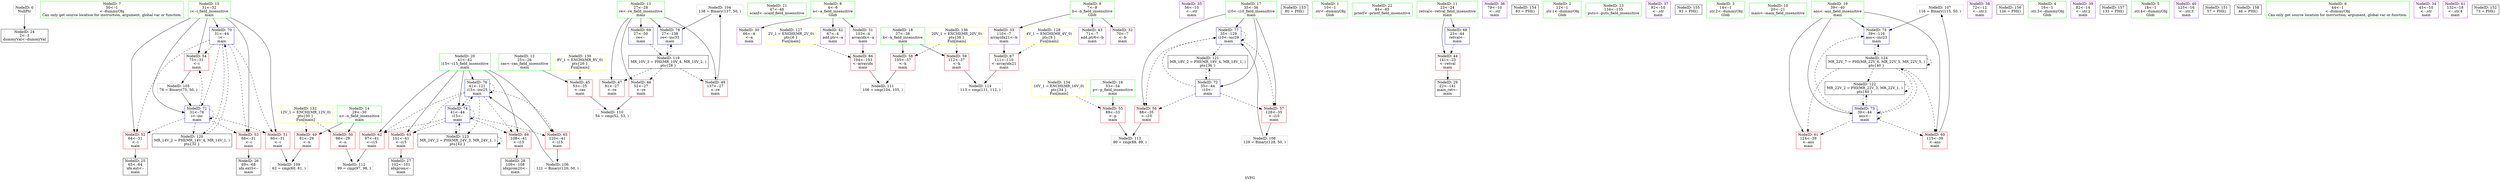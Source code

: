 digraph "SVFG" {
	label="SVFG";

	Node0x55d759f39290 [shape=record,color=grey,label="{NodeID: 0\nNullPtr}"];
	Node0x55d759f39290 -> Node0x55d759f4eb80[style=solid];
	Node0x55d759f39840 [shape=record,color=green,label="{NodeID: 7\n50\<--1\n\<--dummyObj\nCan only get source location for instruction, argument, global var or function.}"];
	Node0x55d759f38710 [shape=record,color=green,label="{NodeID: 14\n29\<--30\nn\<--n_field_insensitive\nmain\n}"];
	Node0x55d759f38710 -> Node0x55d759f51020[style=solid];
	Node0x55d759f38710 -> Node0x55d759f510f0[style=solid];
	Node0x55d759f503e0 [shape=record,color=grey,label="{NodeID: 104\n138 = Binary(137, 50, )\n}"];
	Node0x55d759f503e0 -> Node0x55d759f527b0[style=solid];
	Node0x55d759f4e9a0 [shape=record,color=green,label="{NodeID: 21\n47\<--48\nscanf\<--scanf_field_insensitive\n}"];
	Node0x55d759f54d60 [shape=record,color=grey,label="{NodeID: 111\n106 = cmp(104, 105, )\n}"];
	Node0x55d759f4eef0 [shape=record,color=black,label="{NodeID: 28\n109\<--108\nidxprom20\<--\nmain\n}"];
	Node0x55d759f4f4a0 [shape=record,color=purple,label="{NodeID: 35\n56\<--10\n\<--.str\nmain\n}"];
	Node0x55d759f4fa50 [shape=record,color=purple,label="{NodeID: 42\n67\<--4\nadd.ptr\<--a\nmain\n}"];
	Node0x55d759f5d540 [shape=record,color=yellow,style=double,label="{NodeID: 132\n12V_1 = ENCHI(MR_12V_0)\npts\{30 \}\nFun[main]}"];
	Node0x55d759f5d540 -> Node0x55d759f51020[style=dashed];
	Node0x55d759f5d540 -> Node0x55d759f510f0[style=dashed];
	Node0x55d759f51020 [shape=record,color=red,label="{NodeID: 49\n61\<--29\n\<--n\nmain\n}"];
	Node0x55d759f51020 -> Node0x55d759f54a60[style=solid];
	Node0x55d759f515d0 [shape=record,color=red,label="{NodeID: 56\n88\<--35\n\<--i10\nmain\n}"];
	Node0x55d759f515d0 -> Node0x55d759f55060[style=solid];
	Node0x55d759f51b80 [shape=record,color=red,label="{NodeID: 63\n101\<--41\n\<--i15\nmain\n}"];
	Node0x55d759f51b80 -> Node0x55d759f4ee20[style=solid];
	Node0x55d759f64560 [shape=record,color=black,label="{NodeID: 153\n80 = PHI()\n}"];
	Node0x55d759f52130 [shape=record,color=blue,label="{NodeID: 70\n31\<--44\ni\<--\nmain\n}"];
	Node0x55d759f52130 -> Node0x55d759f511c0[style=dashed];
	Node0x55d759f52130 -> Node0x55d759f51290[style=dashed];
	Node0x55d759f52130 -> Node0x55d759f51360[style=dashed];
	Node0x55d759f52130 -> Node0x55d759f51430[style=dashed];
	Node0x55d759f52130 -> Node0x55d759f52200[style=dashed];
	Node0x55d759f52130 -> Node0x55d759f5a370[style=dashed];
	Node0x55d759f526e0 [shape=record,color=blue,label="{NodeID: 77\n35\<--129\ni10\<--inc29\nmain\n}"];
	Node0x55d759f526e0 -> Node0x55d759f515d0[style=dashed];
	Node0x55d759f526e0 -> Node0x55d759f516a0[style=dashed];
	Node0x55d759f526e0 -> Node0x55d759f526e0[style=dashed];
	Node0x55d759f526e0 -> Node0x55d759f5a870[style=dashed];
	Node0x55d759f399d0 [shape=record,color=green,label="{NodeID: 1\n10\<--1\n.str\<--dummyObj\nGlob }"];
	Node0x55d759f398d0 [shape=record,color=green,label="{NodeID: 8\n4\<--6\na\<--a_field_insensitive\nGlob }"];
	Node0x55d759f398d0 -> Node0x55d759f4f090[style=solid];
	Node0x55d759f398d0 -> Node0x55d759f4f160[style=solid];
	Node0x55d759f398d0 -> Node0x55d759f4fa50[style=solid];
	Node0x55d759f387e0 [shape=record,color=green,label="{NodeID: 15\n31\<--32\ni\<--i_field_insensitive\nmain\n}"];
	Node0x55d759f387e0 -> Node0x55d759f511c0[style=solid];
	Node0x55d759f387e0 -> Node0x55d759f51290[style=solid];
	Node0x55d759f387e0 -> Node0x55d759f51360[style=solid];
	Node0x55d759f387e0 -> Node0x55d759f51430[style=solid];
	Node0x55d759f387e0 -> Node0x55d759f52130[style=solid];
	Node0x55d759f387e0 -> Node0x55d759f52200[style=solid];
	Node0x55d759f50560 [shape=record,color=grey,label="{NodeID: 105\n76 = Binary(75, 50, )\n}"];
	Node0x55d759f50560 -> Node0x55d759f52200[style=solid];
	Node0x55d759f4ea30 [shape=record,color=green,label="{NodeID: 22\n84\<--85\nprintf\<--printf_field_insensitive\n}"];
	Node0x55d759f54ee0 [shape=record,color=grey,label="{NodeID: 112\n99 = cmp(97, 98, )\n}"];
	Node0x55d759f4efc0 [shape=record,color=black,label="{NodeID: 29\n22\<--141\nmain_ret\<--\nmain\n}"];
	Node0x55d759f59e70 [shape=record,color=black,label="{NodeID: 119\nMR_10V_3 = PHI(MR_10V_4, MR_10V_2, )\npts\{28 \}\n}"];
	Node0x55d759f59e70 -> Node0x55d759f4fd90[style=dashed];
	Node0x55d759f59e70 -> Node0x55d759f4fe60[style=dashed];
	Node0x55d759f59e70 -> Node0x55d759f50f50[style=dashed];
	Node0x55d759f59e70 -> Node0x55d759f527b0[style=dashed];
	Node0x55d759f4f570 [shape=record,color=purple,label="{NodeID: 36\n79\<--10\n\<--.str\nmain\n}"];
	Node0x55d759f4fb20 [shape=record,color=purple,label="{NodeID: 43\n71\<--7\nadd.ptr6\<--b\nmain\n}"];
	Node0x55d759f510f0 [shape=record,color=red,label="{NodeID: 50\n98\<--29\n\<--n\nmain\n}"];
	Node0x55d759f510f0 -> Node0x55d759f54ee0[style=solid];
	Node0x55d759f516a0 [shape=record,color=red,label="{NodeID: 57\n128\<--35\n\<--i10\nmain\n}"];
	Node0x55d759f516a0 -> Node0x55d759f548e0[style=solid];
	Node0x55d759f51c50 [shape=record,color=red,label="{NodeID: 64\n108\<--41\n\<--i15\nmain\n}"];
	Node0x55d759f51c50 -> Node0x55d759f4eef0[style=solid];
	Node0x55d759f64660 [shape=record,color=black,label="{NodeID: 154\n83 = PHI()\n}"];
	Node0x55d759f52200 [shape=record,color=blue,label="{NodeID: 71\n31\<--76\ni\<--inc\nmain\n}"];
	Node0x55d759f52200 -> Node0x55d759f511c0[style=dashed];
	Node0x55d759f52200 -> Node0x55d759f51290[style=dashed];
	Node0x55d759f52200 -> Node0x55d759f51360[style=dashed];
	Node0x55d759f52200 -> Node0x55d759f51430[style=dashed];
	Node0x55d759f52200 -> Node0x55d759f52200[style=dashed];
	Node0x55d759f52200 -> Node0x55d759f5a370[style=dashed];
	Node0x55d759f527b0 [shape=record,color=blue,label="{NodeID: 78\n27\<--138\nre\<--inc33\nmain\n}"];
	Node0x55d759f527b0 -> Node0x55d759f59e70[style=dashed];
	Node0x55d759f38000 [shape=record,color=green,label="{NodeID: 2\n12\<--1\n.str.1\<--dummyObj\nGlob }"];
	Node0x55d759f38150 [shape=record,color=green,label="{NodeID: 9\n7\<--9\nb\<--b_field_insensitive\nGlob }"];
	Node0x55d759f38150 -> Node0x55d759f4f230[style=solid];
	Node0x55d759f38150 -> Node0x55d759f4f300[style=solid];
	Node0x55d759f38150 -> Node0x55d759f4fb20[style=solid];
	Node0x55d759f388b0 [shape=record,color=green,label="{NodeID: 16\n33\<--34\np\<--p_field_insensitive\nmain\n}"];
	Node0x55d759f388b0 -> Node0x55d759f51500[style=solid];
	Node0x55d759f54620 [shape=record,color=grey,label="{NodeID: 106\n121 = Binary(120, 50, )\n}"];
	Node0x55d759f54620 -> Node0x55d759f52610[style=solid];
	Node0x55d759f4eac0 [shape=record,color=green,label="{NodeID: 23\n134\<--135\nputs\<--puts_field_insensitive\n}"];
	Node0x55d759f55060 [shape=record,color=grey,label="{NodeID: 113\n90 = cmp(88, 89, )\n}"];
	Node0x55d759f4f090 [shape=record,color=purple,label="{NodeID: 30\n66\<--4\n\<--a\nmain\n}"];
	Node0x55d759f5a370 [shape=record,color=black,label="{NodeID: 120\nMR_14V_2 = PHI(MR_14V_4, MR_14V_1, )\npts\{32 \}\n}"];
	Node0x55d759f5a370 -> Node0x55d759f52130[style=dashed];
	Node0x55d759f4f640 [shape=record,color=purple,label="{NodeID: 37\n92\<--10\n\<--.str\nmain\n}"];
	Node0x55d759f5c670 [shape=record,color=yellow,style=double,label="{NodeID: 127\n2V_1 = ENCHI(MR_2V_0)\npts\{6 \}\nFun[main]}"];
	Node0x55d759f5c670 -> Node0x55d759f51df0[style=dashed];
	Node0x55d759f4fbf0 [shape=record,color=red,label="{NodeID: 44\n141\<--23\n\<--retval\nmain\n}"];
	Node0x55d759f4fbf0 -> Node0x55d759f4efc0[style=solid];
	Node0x55d759f5d700 [shape=record,color=yellow,style=double,label="{NodeID: 134\n16V_1 = ENCHI(MR_16V_0)\npts\{34 \}\nFun[main]}"];
	Node0x55d759f5d700 -> Node0x55d759f51500[style=dashed];
	Node0x55d759f511c0 [shape=record,color=red,label="{NodeID: 51\n60\<--31\n\<--i\nmain\n}"];
	Node0x55d759f511c0 -> Node0x55d759f54a60[style=solid];
	Node0x55d759f51770 [shape=record,color=red,label="{NodeID: 58\n105\<--37\n\<--k\nmain\n}"];
	Node0x55d759f51770 -> Node0x55d759f54d60[style=solid];
	Node0x55d759f51d20 [shape=record,color=red,label="{NodeID: 65\n120\<--41\n\<--i15\nmain\n}"];
	Node0x55d759f51d20 -> Node0x55d759f54620[style=solid];
	Node0x55d759f64760 [shape=record,color=black,label="{NodeID: 155\n93 = PHI()\n}"];
	Node0x55d759f522d0 [shape=record,color=blue,label="{NodeID: 72\n35\<--44\ni10\<--\nmain\n}"];
	Node0x55d759f522d0 -> Node0x55d759f515d0[style=dashed];
	Node0x55d759f522d0 -> Node0x55d759f516a0[style=dashed];
	Node0x55d759f522d0 -> Node0x55d759f526e0[style=dashed];
	Node0x55d759f522d0 -> Node0x55d759f5a870[style=dashed];
	Node0x55d759f38390 [shape=record,color=green,label="{NodeID: 3\n14\<--1\n.str.2\<--dummyObj\nGlob }"];
	Node0x55d759f4e2a0 [shape=record,color=green,label="{NodeID: 10\n20\<--21\nmain\<--main_field_insensitive\n}"];
	Node0x55d759f38980 [shape=record,color=green,label="{NodeID: 17\n35\<--36\ni10\<--i10_field_insensitive\nmain\n}"];
	Node0x55d759f38980 -> Node0x55d759f515d0[style=solid];
	Node0x55d759f38980 -> Node0x55d759f516a0[style=solid];
	Node0x55d759f38980 -> Node0x55d759f522d0[style=solid];
	Node0x55d759f38980 -> Node0x55d759f526e0[style=solid];
	Node0x55d759f54760 [shape=record,color=grey,label="{NodeID: 107\n116 = Binary(115, 50, )\n}"];
	Node0x55d759f54760 -> Node0x55d759f52540[style=solid];
	Node0x55d759f4eb80 [shape=record,color=black,label="{NodeID: 24\n2\<--3\ndummyVal\<--dummyVal\n}"];
	Node0x55d759f551e0 [shape=record,color=grey,label="{NodeID: 114\n113 = cmp(111, 112, )\n}"];
	Node0x55d759f4f160 [shape=record,color=purple,label="{NodeID: 31\n103\<--4\narrayidx\<--a\nmain\n}"];
	Node0x55d759f4f160 -> Node0x55d759f51df0[style=solid];
	Node0x55d759f5a870 [shape=record,color=black,label="{NodeID: 121\nMR_18V_2 = PHI(MR_18V_4, MR_18V_1, )\npts\{36 \}\n}"];
	Node0x55d759f5a870 -> Node0x55d759f522d0[style=dashed];
	Node0x55d759f4f710 [shape=record,color=purple,label="{NodeID: 38\n72\<--12\n\<--.str.1\nmain\n}"];
	Node0x55d759f5d190 [shape=record,color=yellow,style=double,label="{NodeID: 128\n4V_1 = ENCHI(MR_4V_0)\npts\{9 \}\nFun[main]}"];
	Node0x55d759f5d190 -> Node0x55d759f51ec0[style=dashed];
	Node0x55d759f4fcc0 [shape=record,color=red,label="{NodeID: 45\n53\<--25\n\<--cas\nmain\n}"];
	Node0x55d759f4fcc0 -> Node0x55d759f54be0[style=solid];
	Node0x55d759f51290 [shape=record,color=red,label="{NodeID: 52\n64\<--31\n\<--i\nmain\n}"];
	Node0x55d759f51290 -> Node0x55d759f4ec80[style=solid];
	Node0x55d759f51840 [shape=record,color=red,label="{NodeID: 59\n112\<--37\n\<--k\nmain\n}"];
	Node0x55d759f51840 -> Node0x55d759f551e0[style=solid];
	Node0x55d759f51df0 [shape=record,color=red,label="{NodeID: 66\n104\<--103\n\<--arrayidx\nmain\n}"];
	Node0x55d759f51df0 -> Node0x55d759f54d60[style=solid];
	Node0x55d759f64860 [shape=record,color=black,label="{NodeID: 156\n126 = PHI()\n}"];
	Node0x55d759f523a0 [shape=record,color=blue,label="{NodeID: 73\n39\<--44\nans\<--\nmain\n}"];
	Node0x55d759f523a0 -> Node0x55d759f51910[style=dashed];
	Node0x55d759f523a0 -> Node0x55d759f519e0[style=dashed];
	Node0x55d759f523a0 -> Node0x55d759f523a0[style=dashed];
	Node0x55d759f523a0 -> Node0x55d759f52540[style=dashed];
	Node0x55d759f523a0 -> Node0x55d759f5ad70[style=dashed];
	Node0x55d759f523a0 -> Node0x55d759f5b770[style=dashed];
	Node0x55d759f38420 [shape=record,color=green,label="{NodeID: 4\n16\<--1\n.str.3\<--dummyObj\nGlob }"];
	Node0x55d759f4e3a0 [shape=record,color=green,label="{NodeID: 11\n23\<--24\nretval\<--retval_field_insensitive\nmain\n}"];
	Node0x55d759f4e3a0 -> Node0x55d759f4fbf0[style=solid];
	Node0x55d759f4e3a0 -> Node0x55d759f51f90[style=solid];
	Node0x55d759f38a50 [shape=record,color=green,label="{NodeID: 18\n37\<--38\nk\<--k_field_insensitive\nmain\n}"];
	Node0x55d759f38a50 -> Node0x55d759f51770[style=solid];
	Node0x55d759f38a50 -> Node0x55d759f51840[style=solid];
	Node0x55d759f548e0 [shape=record,color=grey,label="{NodeID: 108\n129 = Binary(128, 50, )\n}"];
	Node0x55d759f548e0 -> Node0x55d759f526e0[style=solid];
	Node0x55d759f4ec80 [shape=record,color=black,label="{NodeID: 25\n65\<--64\nidx.ext\<--\nmain\n}"];
	Node0x55d759f4f230 [shape=record,color=purple,label="{NodeID: 32\n70\<--7\n\<--b\nmain\n}"];
	Node0x55d759f5ad70 [shape=record,color=black,label="{NodeID: 122\nMR_22V_2 = PHI(MR_22V_3, MR_22V_1, )\npts\{40 \}\n}"];
	Node0x55d759f5ad70 -> Node0x55d759f523a0[style=dashed];
	Node0x55d759f5ad70 -> Node0x55d759f5ad70[style=dashed];
	Node0x55d759f4f7e0 [shape=record,color=purple,label="{NodeID: 39\n82\<--14\n\<--.str.2\nmain\n}"];
	Node0x55d759f4fd90 [shape=record,color=red,label="{NodeID: 46\n52\<--27\n\<--re\nmain\n}"];
	Node0x55d759f4fd90 -> Node0x55d759f54be0[style=solid];
	Node0x55d759f5d8c0 [shape=record,color=yellow,style=double,label="{NodeID: 136\n20V_1 = ENCHI(MR_20V_0)\npts\{38 \}\nFun[main]}"];
	Node0x55d759f5d8c0 -> Node0x55d759f51770[style=dashed];
	Node0x55d759f5d8c0 -> Node0x55d759f51840[style=dashed];
	Node0x55d759f51360 [shape=record,color=red,label="{NodeID: 53\n68\<--31\n\<--i\nmain\n}"];
	Node0x55d759f51360 -> Node0x55d759f4ed50[style=solid];
	Node0x55d759f51910 [shape=record,color=red,label="{NodeID: 60\n115\<--39\n\<--ans\nmain\n}"];
	Node0x55d759f51910 -> Node0x55d759f54760[style=solid];
	Node0x55d759f51ec0 [shape=record,color=red,label="{NodeID: 67\n111\<--110\n\<--arrayidx21\nmain\n}"];
	Node0x55d759f51ec0 -> Node0x55d759f551e0[style=solid];
	Node0x55d759f64960 [shape=record,color=black,label="{NodeID: 157\n133 = PHI()\n}"];
	Node0x55d759f52470 [shape=record,color=blue,label="{NodeID: 74\n41\<--44\ni15\<--\nmain\n}"];
	Node0x55d759f52470 -> Node0x55d759f51ab0[style=dashed];
	Node0x55d759f52470 -> Node0x55d759f51b80[style=dashed];
	Node0x55d759f52470 -> Node0x55d759f51c50[style=dashed];
	Node0x55d759f52470 -> Node0x55d759f51d20[style=dashed];
	Node0x55d759f52470 -> Node0x55d759f52470[style=dashed];
	Node0x55d759f52470 -> Node0x55d759f52610[style=dashed];
	Node0x55d759f52470 -> Node0x55d759f5b270[style=dashed];
	Node0x55d759f4df60 [shape=record,color=green,label="{NodeID: 5\n18\<--1\n.str.4\<--dummyObj\nGlob }"];
	Node0x55d759f38570 [shape=record,color=green,label="{NodeID: 12\n25\<--26\ncas\<--cas_field_insensitive\nmain\n}"];
	Node0x55d759f38570 -> Node0x55d759f4fcc0[style=solid];
	Node0x55d759f4e880 [shape=record,color=green,label="{NodeID: 19\n39\<--40\nans\<--ans_field_insensitive\nmain\n}"];
	Node0x55d759f4e880 -> Node0x55d759f51910[style=solid];
	Node0x55d759f4e880 -> Node0x55d759f519e0[style=solid];
	Node0x55d759f4e880 -> Node0x55d759f523a0[style=solid];
	Node0x55d759f4e880 -> Node0x55d759f52540[style=solid];
	Node0x55d759f54a60 [shape=record,color=grey,label="{NodeID: 109\n62 = cmp(60, 61, )\n}"];
	Node0x55d759f4ed50 [shape=record,color=black,label="{NodeID: 26\n69\<--68\nidx.ext5\<--\nmain\n}"];
	Node0x55d759f4f300 [shape=record,color=purple,label="{NodeID: 33\n110\<--7\narrayidx21\<--b\nmain\n}"];
	Node0x55d759f4f300 -> Node0x55d759f51ec0[style=solid];
	Node0x55d759f5b270 [shape=record,color=black,label="{NodeID: 123\nMR_24V_2 = PHI(MR_24V_3, MR_24V_1, )\npts\{42 \}\n}"];
	Node0x55d759f5b270 -> Node0x55d759f52470[style=dashed];
	Node0x55d759f5b270 -> Node0x55d759f5b270[style=dashed];
	Node0x55d759f4f8b0 [shape=record,color=purple,label="{NodeID: 40\n125\<--16\n\<--.str.3\nmain\n}"];
	Node0x55d759f5d380 [shape=record,color=yellow,style=double,label="{NodeID: 130\n8V_1 = ENCHI(MR_8V_0)\npts\{26 \}\nFun[main]}"];
	Node0x55d759f5d380 -> Node0x55d759f4fcc0[style=dashed];
	Node0x55d759f4fe60 [shape=record,color=red,label="{NodeID: 47\n81\<--27\n\<--re\nmain\n}"];
	Node0x55d759f51430 [shape=record,color=red,label="{NodeID: 54\n75\<--31\n\<--i\nmain\n}"];
	Node0x55d759f51430 -> Node0x55d759f50560[style=solid];
	Node0x55d759f519e0 [shape=record,color=red,label="{NodeID: 61\n124\<--39\n\<--ans\nmain\n}"];
	Node0x55d759def600 [shape=record,color=black,label="{NodeID: 151\n57 = PHI()\n}"];
	Node0x55d759f51f90 [shape=record,color=blue,label="{NodeID: 68\n23\<--44\nretval\<--\nmain\n}"];
	Node0x55d759f51f90 -> Node0x55d759f4fbf0[style=dashed];
	Node0x55d759f651d0 [shape=record,color=black,label="{NodeID: 158\n46 = PHI()\n}"];
	Node0x55d759f52540 [shape=record,color=blue,label="{NodeID: 75\n39\<--116\nans\<--inc23\nmain\n}"];
	Node0x55d759f52540 -> Node0x55d759f5b770[style=dashed];
	Node0x55d759f4dff0 [shape=record,color=green,label="{NodeID: 6\n44\<--1\n\<--dummyObj\nCan only get source location for instruction, argument, global var or function.}"];
	Node0x55d759f38640 [shape=record,color=green,label="{NodeID: 13\n27\<--28\nre\<--re_field_insensitive\nmain\n}"];
	Node0x55d759f38640 -> Node0x55d759f4fd90[style=solid];
	Node0x55d759f38640 -> Node0x55d759f4fe60[style=solid];
	Node0x55d759f38640 -> Node0x55d759f50f50[style=solid];
	Node0x55d759f38640 -> Node0x55d759f52060[style=solid];
	Node0x55d759f38640 -> Node0x55d759f527b0[style=solid];
	Node0x55d759f4e910 [shape=record,color=green,label="{NodeID: 20\n41\<--42\ni15\<--i15_field_insensitive\nmain\n}"];
	Node0x55d759f4e910 -> Node0x55d759f51ab0[style=solid];
	Node0x55d759f4e910 -> Node0x55d759f51b80[style=solid];
	Node0x55d759f4e910 -> Node0x55d759f51c50[style=solid];
	Node0x55d759f4e910 -> Node0x55d759f51d20[style=solid];
	Node0x55d759f4e910 -> Node0x55d759f52470[style=solid];
	Node0x55d759f4e910 -> Node0x55d759f52610[style=solid];
	Node0x55d759f54be0 [shape=record,color=grey,label="{NodeID: 110\n54 = cmp(52, 53, )\n}"];
	Node0x55d759f4ee20 [shape=record,color=black,label="{NodeID: 27\n102\<--101\nidxprom\<--\nmain\n}"];
	Node0x55d759f4f3d0 [shape=record,color=purple,label="{NodeID: 34\n45\<--10\n\<--.str\nmain\n}"];
	Node0x55d759f5b770 [shape=record,color=black,label="{NodeID: 124\nMR_22V_7 = PHI(MR_22V_6, MR_22V_5, MR_22V_5, )\npts\{40 \}\n}"];
	Node0x55d759f5b770 -> Node0x55d759f51910[style=dashed];
	Node0x55d759f5b770 -> Node0x55d759f519e0[style=dashed];
	Node0x55d759f5b770 -> Node0x55d759f523a0[style=dashed];
	Node0x55d759f5b770 -> Node0x55d759f52540[style=dashed];
	Node0x55d759f5b770 -> Node0x55d759f5ad70[style=dashed];
	Node0x55d759f5b770 -> Node0x55d759f5b770[style=dashed];
	Node0x55d759f4f980 [shape=record,color=purple,label="{NodeID: 41\n132\<--18\n\<--.str.4\nmain\n}"];
	Node0x55d759f50f50 [shape=record,color=red,label="{NodeID: 48\n137\<--27\n\<--re\nmain\n}"];
	Node0x55d759f50f50 -> Node0x55d759f503e0[style=solid];
	Node0x55d759f51500 [shape=record,color=red,label="{NodeID: 55\n89\<--33\n\<--p\nmain\n}"];
	Node0x55d759f51500 -> Node0x55d759f55060[style=solid];
	Node0x55d759f51ab0 [shape=record,color=red,label="{NodeID: 62\n97\<--41\n\<--i15\nmain\n}"];
	Node0x55d759f51ab0 -> Node0x55d759f54ee0[style=solid];
	Node0x55d759f64460 [shape=record,color=black,label="{NodeID: 152\n73 = PHI()\n}"];
	Node0x55d759f52060 [shape=record,color=blue,label="{NodeID: 69\n27\<--50\nre\<--\nmain\n}"];
	Node0x55d759f52060 -> Node0x55d759f59e70[style=dashed];
	Node0x55d759f52610 [shape=record,color=blue,label="{NodeID: 76\n41\<--121\ni15\<--inc25\nmain\n}"];
	Node0x55d759f52610 -> Node0x55d759f51ab0[style=dashed];
	Node0x55d759f52610 -> Node0x55d759f51b80[style=dashed];
	Node0x55d759f52610 -> Node0x55d759f51c50[style=dashed];
	Node0x55d759f52610 -> Node0x55d759f51d20[style=dashed];
	Node0x55d759f52610 -> Node0x55d759f52470[style=dashed];
	Node0x55d759f52610 -> Node0x55d759f52610[style=dashed];
	Node0x55d759f52610 -> Node0x55d759f5b270[style=dashed];
}

